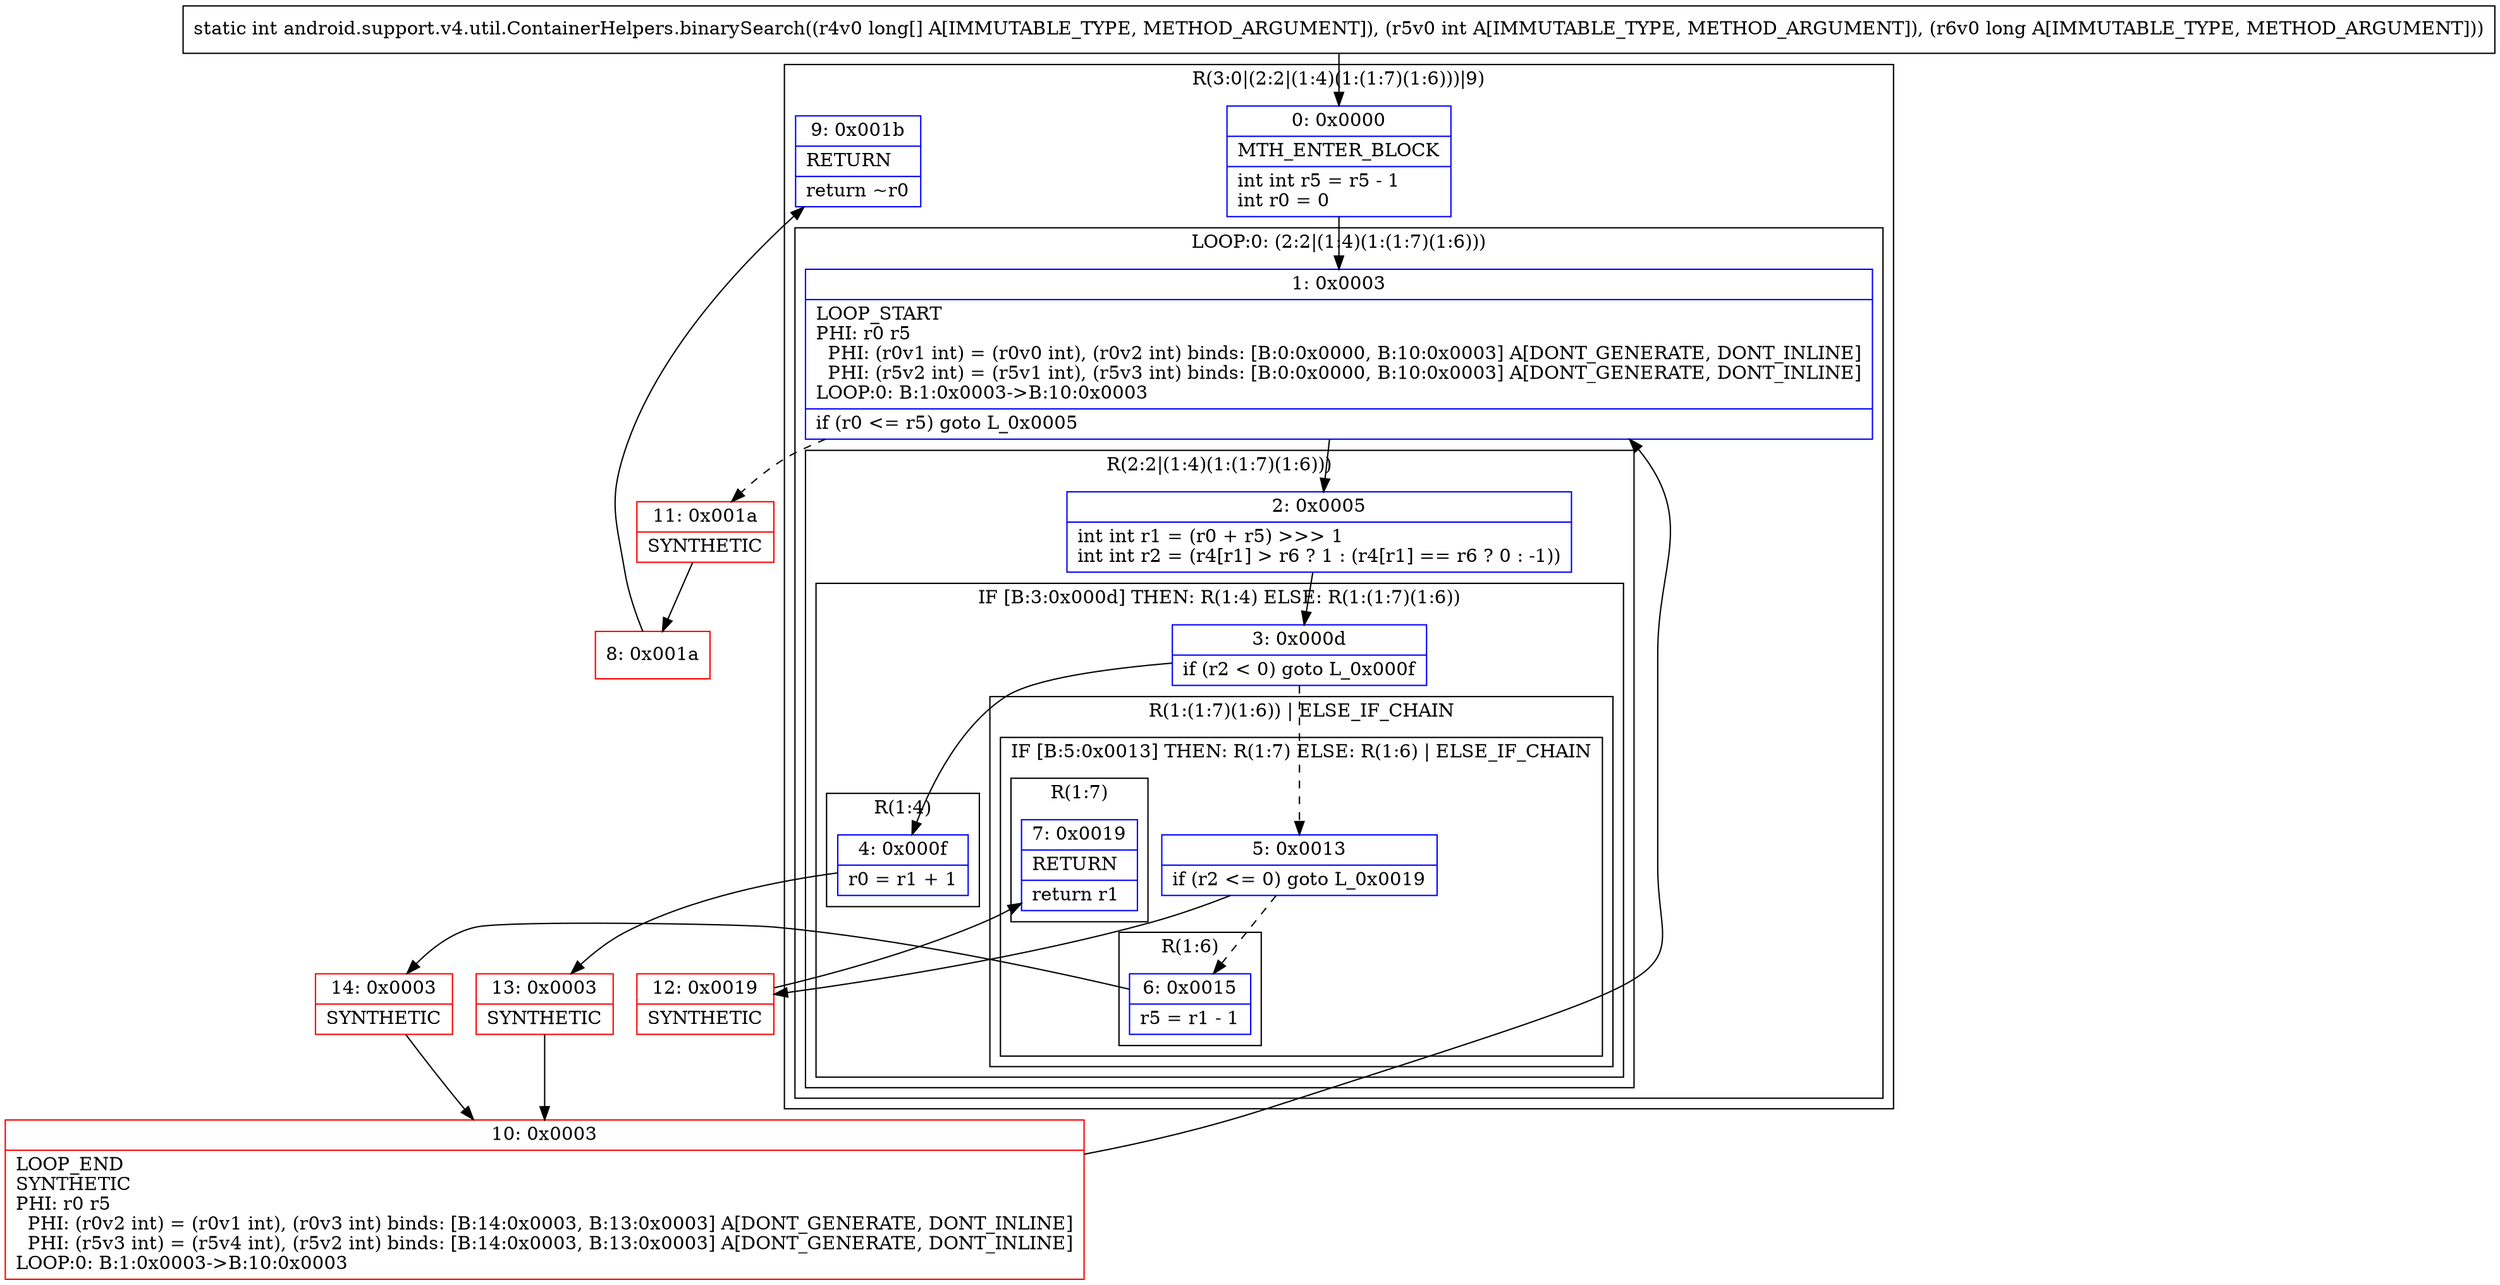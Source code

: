 digraph "CFG forandroid.support.v4.util.ContainerHelpers.binarySearch([JIJ)I" {
subgraph cluster_Region_214622444 {
label = "R(3:0|(2:2|(1:4)(1:(1:7)(1:6)))|9)";
node [shape=record,color=blue];
Node_0 [shape=record,label="{0\:\ 0x0000|MTH_ENTER_BLOCK\l|int int r5 = r5 \- 1\lint r0 = 0\l}"];
subgraph cluster_LoopRegion_637136858 {
label = "LOOP:0: (2:2|(1:4)(1:(1:7)(1:6)))";
node [shape=record,color=blue];
Node_1 [shape=record,label="{1\:\ 0x0003|LOOP_START\lPHI: r0 r5 \l  PHI: (r0v1 int) = (r0v0 int), (r0v2 int) binds: [B:0:0x0000, B:10:0x0003] A[DONT_GENERATE, DONT_INLINE]\l  PHI: (r5v2 int) = (r5v1 int), (r5v3 int) binds: [B:0:0x0000, B:10:0x0003] A[DONT_GENERATE, DONT_INLINE]\lLOOP:0: B:1:0x0003\-\>B:10:0x0003\l|if (r0 \<= r5) goto L_0x0005\l}"];
subgraph cluster_Region_813428692 {
label = "R(2:2|(1:4)(1:(1:7)(1:6)))";
node [shape=record,color=blue];
Node_2 [shape=record,label="{2\:\ 0x0005|int int r1 = (r0 + r5) \>\>\> 1\lint int r2 = (r4[r1] \> r6 ? 1 : (r4[r1] == r6 ? 0 : \-1))\l}"];
subgraph cluster_IfRegion_956827349 {
label = "IF [B:3:0x000d] THEN: R(1:4) ELSE: R(1:(1:7)(1:6))";
node [shape=record,color=blue];
Node_3 [shape=record,label="{3\:\ 0x000d|if (r2 \< 0) goto L_0x000f\l}"];
subgraph cluster_Region_1802351799 {
label = "R(1:4)";
node [shape=record,color=blue];
Node_4 [shape=record,label="{4\:\ 0x000f|r0 = r1 + 1\l}"];
}
subgraph cluster_Region_141827946 {
label = "R(1:(1:7)(1:6)) | ELSE_IF_CHAIN\l";
node [shape=record,color=blue];
subgraph cluster_IfRegion_1449282415 {
label = "IF [B:5:0x0013] THEN: R(1:7) ELSE: R(1:6) | ELSE_IF_CHAIN\l";
node [shape=record,color=blue];
Node_5 [shape=record,label="{5\:\ 0x0013|if (r2 \<= 0) goto L_0x0019\l}"];
subgraph cluster_Region_1407562828 {
label = "R(1:7)";
node [shape=record,color=blue];
Node_7 [shape=record,label="{7\:\ 0x0019|RETURN\l|return r1\l}"];
}
subgraph cluster_Region_2006574379 {
label = "R(1:6)";
node [shape=record,color=blue];
Node_6 [shape=record,label="{6\:\ 0x0015|r5 = r1 \- 1\l}"];
}
}
}
}
}
}
Node_9 [shape=record,label="{9\:\ 0x001b|RETURN\l|return ~r0\l}"];
}
Node_8 [shape=record,color=red,label="{8\:\ 0x001a}"];
Node_10 [shape=record,color=red,label="{10\:\ 0x0003|LOOP_END\lSYNTHETIC\lPHI: r0 r5 \l  PHI: (r0v2 int) = (r0v1 int), (r0v3 int) binds: [B:14:0x0003, B:13:0x0003] A[DONT_GENERATE, DONT_INLINE]\l  PHI: (r5v3 int) = (r5v4 int), (r5v2 int) binds: [B:14:0x0003, B:13:0x0003] A[DONT_GENERATE, DONT_INLINE]\lLOOP:0: B:1:0x0003\-\>B:10:0x0003\l}"];
Node_11 [shape=record,color=red,label="{11\:\ 0x001a|SYNTHETIC\l}"];
Node_12 [shape=record,color=red,label="{12\:\ 0x0019|SYNTHETIC\l}"];
Node_13 [shape=record,color=red,label="{13\:\ 0x0003|SYNTHETIC\l}"];
Node_14 [shape=record,color=red,label="{14\:\ 0x0003|SYNTHETIC\l}"];
MethodNode[shape=record,label="{static int android.support.v4.util.ContainerHelpers.binarySearch((r4v0 long[] A[IMMUTABLE_TYPE, METHOD_ARGUMENT]), (r5v0 int A[IMMUTABLE_TYPE, METHOD_ARGUMENT]), (r6v0 long A[IMMUTABLE_TYPE, METHOD_ARGUMENT])) }"];
MethodNode -> Node_0;
Node_0 -> Node_1;
Node_1 -> Node_2;
Node_1 -> Node_11[style=dashed];
Node_2 -> Node_3;
Node_3 -> Node_4;
Node_3 -> Node_5[style=dashed];
Node_4 -> Node_13;
Node_5 -> Node_6[style=dashed];
Node_5 -> Node_12;
Node_6 -> Node_14;
Node_8 -> Node_9;
Node_10 -> Node_1;
Node_11 -> Node_8;
Node_12 -> Node_7;
Node_13 -> Node_10;
Node_14 -> Node_10;
}

